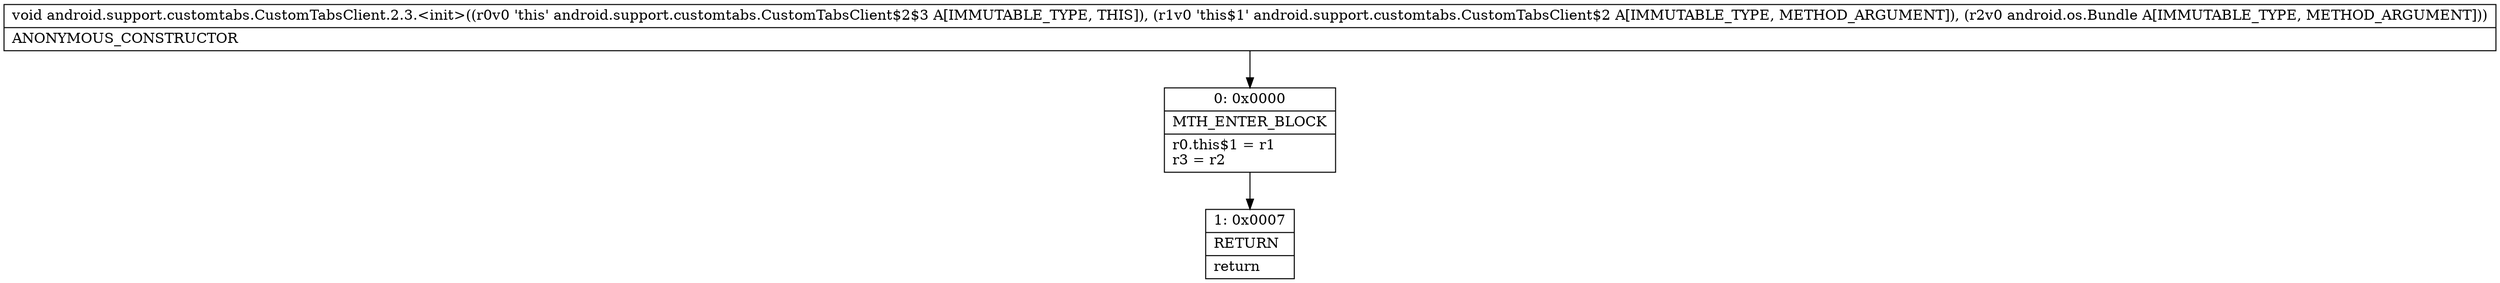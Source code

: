 digraph "CFG forandroid.support.customtabs.CustomTabsClient.2.3.\<init\>(Landroid\/support\/customtabs\/CustomTabsClient$2;Landroid\/os\/Bundle;)V" {
Node_0 [shape=record,label="{0\:\ 0x0000|MTH_ENTER_BLOCK\l|r0.this$1 = r1\lr3 = r2\l}"];
Node_1 [shape=record,label="{1\:\ 0x0007|RETURN\l|return\l}"];
MethodNode[shape=record,label="{void android.support.customtabs.CustomTabsClient.2.3.\<init\>((r0v0 'this' android.support.customtabs.CustomTabsClient$2$3 A[IMMUTABLE_TYPE, THIS]), (r1v0 'this$1' android.support.customtabs.CustomTabsClient$2 A[IMMUTABLE_TYPE, METHOD_ARGUMENT]), (r2v0 android.os.Bundle A[IMMUTABLE_TYPE, METHOD_ARGUMENT]))  | ANONYMOUS_CONSTRUCTOR\l}"];
MethodNode -> Node_0;
Node_0 -> Node_1;
}

